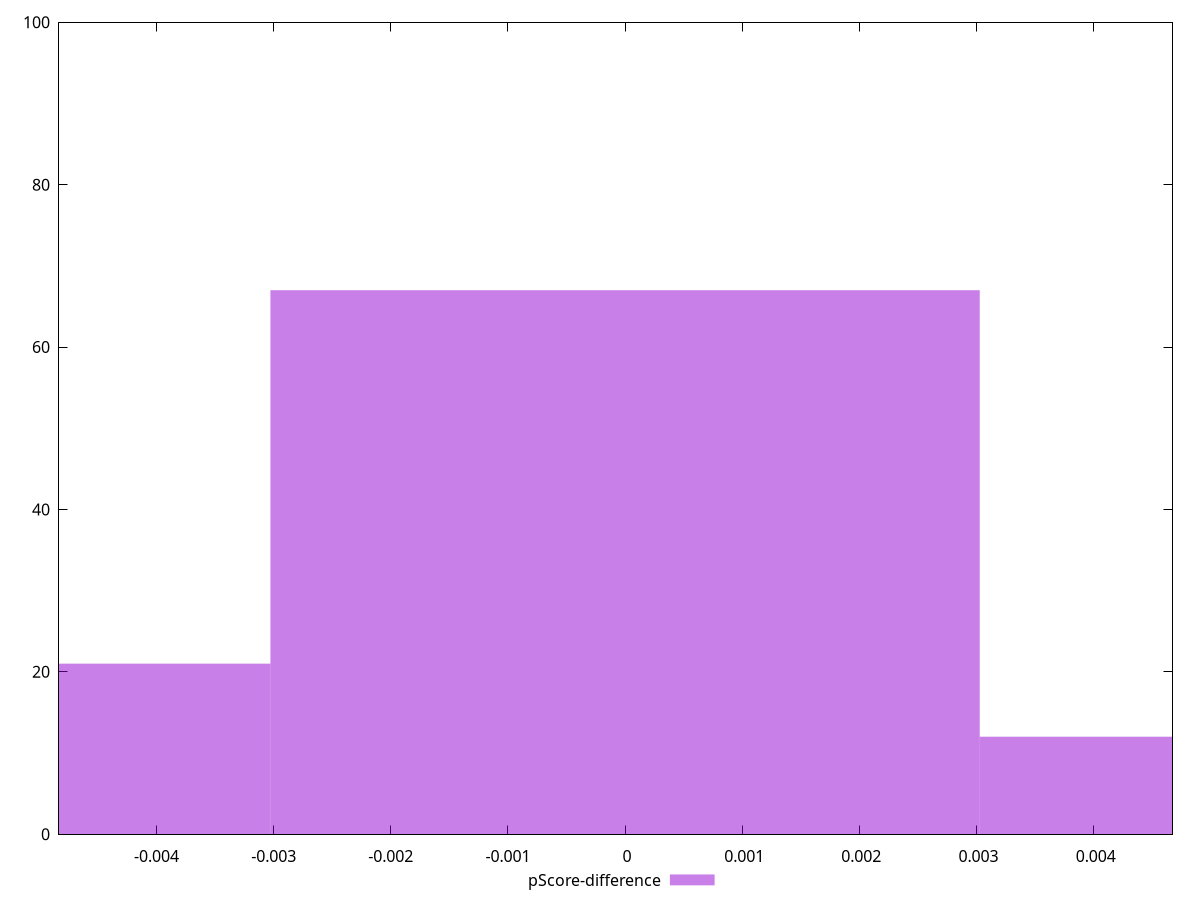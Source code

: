 reset

$pScoreDifference <<EOF
0 67
-0.006055092535614448 21
0.006055092535614448 12
EOF

set key outside below
set boxwidth 0.006055092535614448
set xrange [-0.004832137871719655:0.0046730136681506496]
set yrange [0:100]
set trange [0:100]
set style fill transparent solid 0.5 noborder
set terminal svg size 640, 490 enhanced background rgb 'white'
set output "report_00018_2021-02-10T15-25-16.877Z/mainthread-work-breakdown/samples/pages/pScore-difference/histogram.svg"

plot $pScoreDifference title "pScore-difference" with boxes

reset
